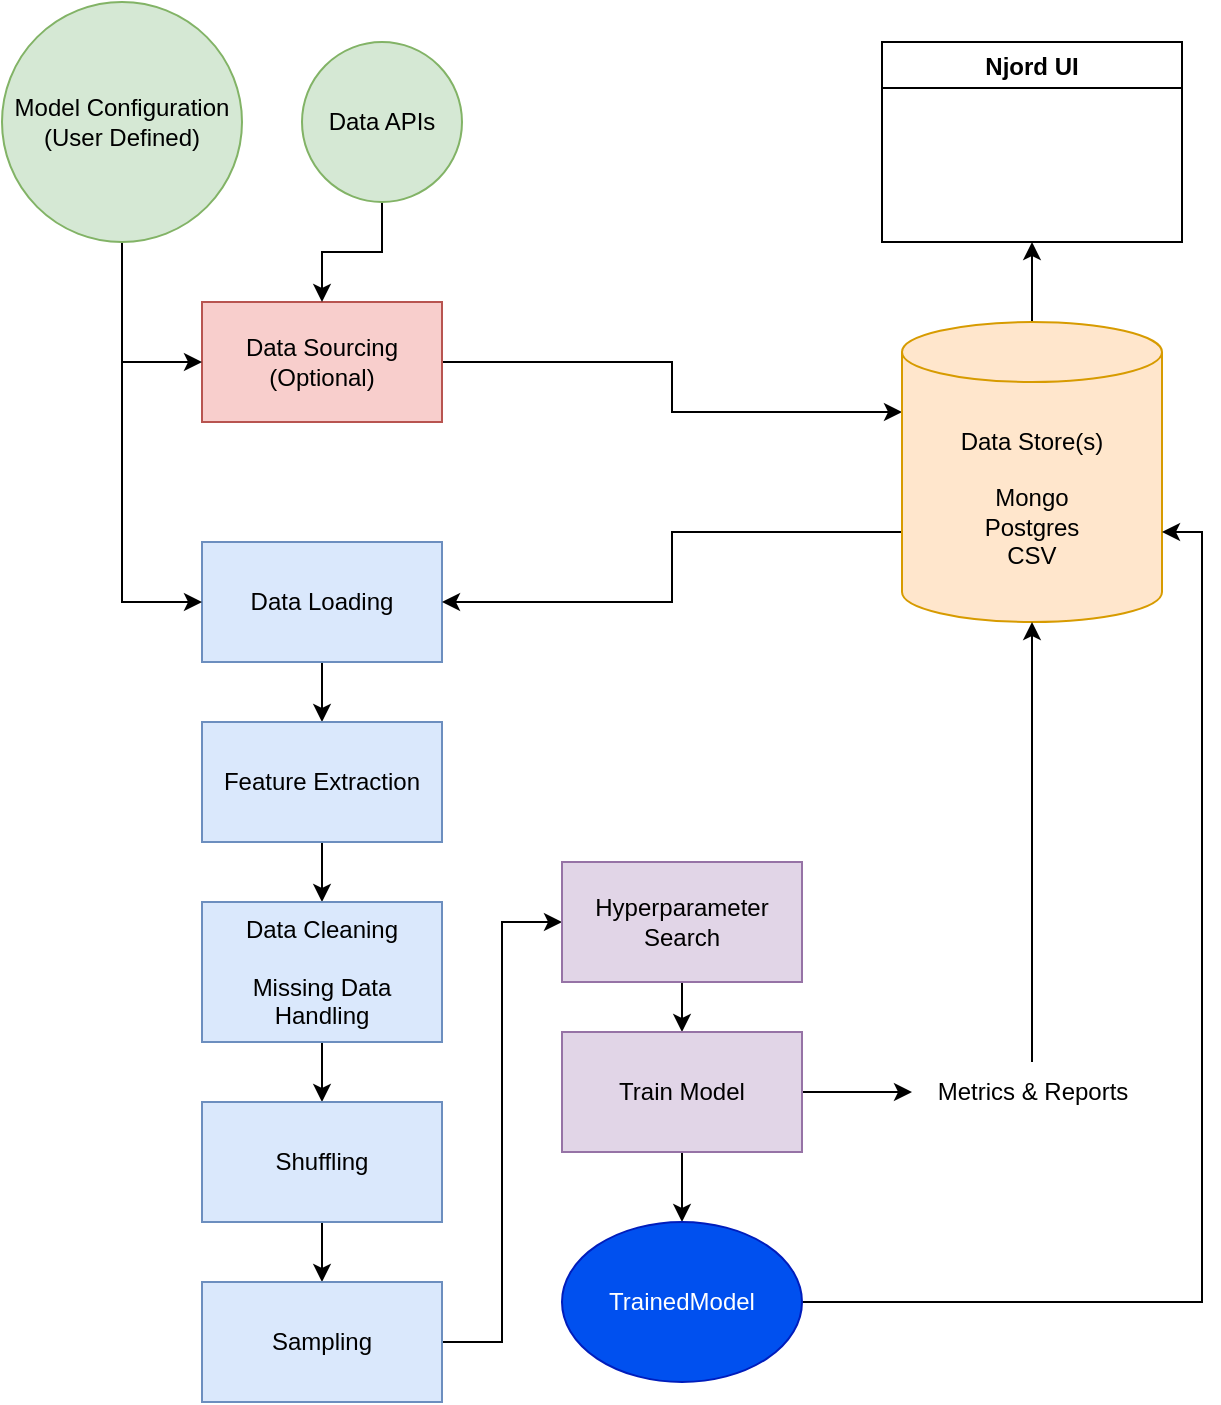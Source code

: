 <mxfile version="20.4.0" type="device"><diagram id="HyjH_NKALgUCyKPuZB0j" name="Page-1"><mxGraphModel dx="1219" dy="1082" grid="1" gridSize="10" guides="1" tooltips="1" connect="1" arrows="1" fold="1" page="1" pageScale="1" pageWidth="750" pageHeight="750" math="0" shadow="0"><root><mxCell id="0"/><mxCell id="1" parent="0"/><mxCell id="-xRGmr7SwcXRglFVn690-4" style="edgeStyle=orthogonalEdgeStyle;rounded=0;orthogonalLoop=1;jettySize=auto;html=1;entryX=0;entryY=0;entryDx=0;entryDy=45;entryPerimeter=0;" edge="1" parent="1" source="-xRGmr7SwcXRglFVn690-1" target="-xRGmr7SwcXRglFVn690-3"><mxGeometry relative="1" as="geometry"/></mxCell><mxCell id="-xRGmr7SwcXRglFVn690-1" value="&lt;div&gt;Data Sourcing&lt;/div&gt;&lt;div&gt;(Optional)&lt;/div&gt;" style="rounded=0;whiteSpace=wrap;html=1;fillColor=#f8cecc;strokeColor=#b85450;" vertex="1" parent="1"><mxGeometry x="140" y="170" width="120" height="60" as="geometry"/></mxCell><mxCell id="-xRGmr7SwcXRglFVn690-13" style="edgeStyle=orthogonalEdgeStyle;rounded=0;orthogonalLoop=1;jettySize=auto;html=1;entryX=0.5;entryY=0;entryDx=0;entryDy=0;" edge="1" parent="1" source="-xRGmr7SwcXRglFVn690-2" target="-xRGmr7SwcXRglFVn690-12"><mxGeometry relative="1" as="geometry"/></mxCell><mxCell id="-xRGmr7SwcXRglFVn690-2" value="&lt;div&gt;Data Loading&lt;/div&gt;" style="rounded=0;whiteSpace=wrap;html=1;fillColor=#dae8fc;strokeColor=#6c8ebf;" vertex="1" parent="1"><mxGeometry x="140" y="290" width="120" height="60" as="geometry"/></mxCell><mxCell id="-xRGmr7SwcXRglFVn690-6" style="edgeStyle=orthogonalEdgeStyle;rounded=0;orthogonalLoop=1;jettySize=auto;html=1;exitX=0;exitY=0;exitDx=0;exitDy=105;exitPerimeter=0;entryX=1;entryY=0.5;entryDx=0;entryDy=0;" edge="1" parent="1" source="-xRGmr7SwcXRglFVn690-3" target="-xRGmr7SwcXRglFVn690-2"><mxGeometry relative="1" as="geometry"/></mxCell><mxCell id="-xRGmr7SwcXRglFVn690-44" style="edgeStyle=orthogonalEdgeStyle;rounded=0;orthogonalLoop=1;jettySize=auto;html=1;entryX=0.5;entryY=1;entryDx=0;entryDy=0;" edge="1" parent="1" source="-xRGmr7SwcXRglFVn690-3" target="-xRGmr7SwcXRglFVn690-43"><mxGeometry relative="1" as="geometry"/></mxCell><mxCell id="-xRGmr7SwcXRglFVn690-3" value="&lt;div&gt;Data Store(s)&lt;/div&gt;&lt;div&gt;&lt;br&gt;&lt;/div&gt;&lt;div&gt;Mongo&lt;/div&gt;&lt;div&gt;Postgres&lt;/div&gt;&lt;div&gt;CSV&lt;br&gt;&lt;/div&gt;" style="shape=cylinder3;whiteSpace=wrap;html=1;boundedLbl=1;backgroundOutline=1;size=15;fillColor=#ffe6cc;strokeColor=#d79b00;" vertex="1" parent="1"><mxGeometry x="490" y="180" width="130" height="150" as="geometry"/></mxCell><mxCell id="-xRGmr7SwcXRglFVn690-8" style="edgeStyle=orthogonalEdgeStyle;rounded=0;orthogonalLoop=1;jettySize=auto;html=1;entryX=0;entryY=0.5;entryDx=0;entryDy=0;" edge="1" parent="1" source="-xRGmr7SwcXRglFVn690-7" target="-xRGmr7SwcXRglFVn690-2"><mxGeometry relative="1" as="geometry"/></mxCell><mxCell id="-xRGmr7SwcXRglFVn690-9" style="edgeStyle=orthogonalEdgeStyle;rounded=0;orthogonalLoop=1;jettySize=auto;html=1;entryX=0;entryY=0.5;entryDx=0;entryDy=0;" edge="1" parent="1" source="-xRGmr7SwcXRglFVn690-7" target="-xRGmr7SwcXRglFVn690-1"><mxGeometry relative="1" as="geometry"/></mxCell><mxCell id="-xRGmr7SwcXRglFVn690-7" value="&lt;div&gt;Model Configuration&lt;/div&gt;&lt;div&gt;(User Defined)&lt;/div&gt;" style="ellipse;whiteSpace=wrap;html=1;aspect=fixed;fillColor=#d5e8d4;strokeColor=#82b366;" vertex="1" parent="1"><mxGeometry x="40" y="20" width="120" height="120" as="geometry"/></mxCell><mxCell id="-xRGmr7SwcXRglFVn690-11" style="edgeStyle=orthogonalEdgeStyle;rounded=0;orthogonalLoop=1;jettySize=auto;html=1;entryX=0.5;entryY=0;entryDx=0;entryDy=0;" edge="1" parent="1" source="-xRGmr7SwcXRglFVn690-10" target="-xRGmr7SwcXRglFVn690-1"><mxGeometry relative="1" as="geometry"/></mxCell><mxCell id="-xRGmr7SwcXRglFVn690-10" value="Data APIs" style="ellipse;whiteSpace=wrap;html=1;aspect=fixed;fillColor=#d5e8d4;strokeColor=#82b366;" vertex="1" parent="1"><mxGeometry x="190" y="40" width="80" height="80" as="geometry"/></mxCell><mxCell id="-xRGmr7SwcXRglFVn690-15" style="edgeStyle=orthogonalEdgeStyle;rounded=0;orthogonalLoop=1;jettySize=auto;html=1;entryX=0.5;entryY=0;entryDx=0;entryDy=0;" edge="1" parent="1" source="-xRGmr7SwcXRglFVn690-12" target="-xRGmr7SwcXRglFVn690-14"><mxGeometry relative="1" as="geometry"/></mxCell><mxCell id="-xRGmr7SwcXRglFVn690-12" value="&lt;div&gt;Feature Extraction&lt;/div&gt;" style="rounded=0;whiteSpace=wrap;html=1;fillColor=#dae8fc;strokeColor=#6c8ebf;" vertex="1" parent="1"><mxGeometry x="140" y="380" width="120" height="60" as="geometry"/></mxCell><mxCell id="-xRGmr7SwcXRglFVn690-18" style="edgeStyle=orthogonalEdgeStyle;rounded=0;orthogonalLoop=1;jettySize=auto;html=1;exitX=0.5;exitY=1;exitDx=0;exitDy=0;entryX=0.5;entryY=0;entryDx=0;entryDy=0;" edge="1" parent="1" source="-xRGmr7SwcXRglFVn690-14" target="-xRGmr7SwcXRglFVn690-16"><mxGeometry relative="1" as="geometry"/></mxCell><mxCell id="-xRGmr7SwcXRglFVn690-14" value="&lt;div&gt;Data Cleaning&lt;/div&gt;&lt;div&gt;&lt;br&gt;&lt;/div&gt;&lt;div&gt;Missing Data Handling&lt;br&gt;&lt;/div&gt;" style="rounded=0;whiteSpace=wrap;html=1;fillColor=#dae8fc;strokeColor=#6c8ebf;" vertex="1" parent="1"><mxGeometry x="140" y="470" width="120" height="70" as="geometry"/></mxCell><mxCell id="-xRGmr7SwcXRglFVn690-19" style="edgeStyle=orthogonalEdgeStyle;rounded=0;orthogonalLoop=1;jettySize=auto;html=1;entryX=0.5;entryY=0;entryDx=0;entryDy=0;" edge="1" parent="1" source="-xRGmr7SwcXRglFVn690-16" target="-xRGmr7SwcXRglFVn690-17"><mxGeometry relative="1" as="geometry"/></mxCell><mxCell id="-xRGmr7SwcXRglFVn690-16" value="Shuffling" style="rounded=0;whiteSpace=wrap;html=1;fillColor=#dae8fc;strokeColor=#6c8ebf;" vertex="1" parent="1"><mxGeometry x="140" y="570" width="120" height="60" as="geometry"/></mxCell><mxCell id="-xRGmr7SwcXRglFVn690-22" style="edgeStyle=orthogonalEdgeStyle;rounded=0;orthogonalLoop=1;jettySize=auto;html=1;exitX=1;exitY=0.5;exitDx=0;exitDy=0;entryX=0;entryY=0.5;entryDx=0;entryDy=0;" edge="1" parent="1" source="-xRGmr7SwcXRglFVn690-17" target="-xRGmr7SwcXRglFVn690-20"><mxGeometry relative="1" as="geometry"/></mxCell><mxCell id="-xRGmr7SwcXRglFVn690-17" value="&lt;div&gt;Sampling&lt;/div&gt;" style="rounded=0;whiteSpace=wrap;html=1;fillColor=#dae8fc;strokeColor=#6c8ebf;" vertex="1" parent="1"><mxGeometry x="140" y="660" width="120" height="60" as="geometry"/></mxCell><mxCell id="-xRGmr7SwcXRglFVn690-24" style="edgeStyle=orthogonalEdgeStyle;rounded=0;orthogonalLoop=1;jettySize=auto;html=1;exitX=0.5;exitY=1;exitDx=0;exitDy=0;entryX=0.5;entryY=0;entryDx=0;entryDy=0;" edge="1" parent="1" source="-xRGmr7SwcXRglFVn690-20" target="-xRGmr7SwcXRglFVn690-23"><mxGeometry relative="1" as="geometry"/></mxCell><mxCell id="-xRGmr7SwcXRglFVn690-20" value="&lt;div&gt;Hyperparameter Search&lt;/div&gt;" style="rounded=0;whiteSpace=wrap;html=1;fillColor=#e1d5e7;strokeColor=#9673a6;" vertex="1" parent="1"><mxGeometry x="320" y="450" width="120" height="60" as="geometry"/></mxCell><mxCell id="-xRGmr7SwcXRglFVn690-36" style="edgeStyle=orthogonalEdgeStyle;rounded=0;orthogonalLoop=1;jettySize=auto;html=1;exitX=0.5;exitY=1;exitDx=0;exitDy=0;entryX=0.5;entryY=0;entryDx=0;entryDy=0;" edge="1" parent="1" source="-xRGmr7SwcXRglFVn690-23" target="-xRGmr7SwcXRglFVn690-35"><mxGeometry relative="1" as="geometry"/></mxCell><mxCell id="-xRGmr7SwcXRglFVn690-38" style="edgeStyle=orthogonalEdgeStyle;rounded=0;orthogonalLoop=1;jettySize=auto;html=1;exitX=1;exitY=0.5;exitDx=0;exitDy=0;" edge="1" parent="1" source="-xRGmr7SwcXRglFVn690-23" target="-xRGmr7SwcXRglFVn690-26"><mxGeometry relative="1" as="geometry"/></mxCell><mxCell id="-xRGmr7SwcXRglFVn690-23" value="&lt;div&gt;Train Model&lt;/div&gt;" style="rounded=0;whiteSpace=wrap;html=1;fillColor=#e1d5e7;strokeColor=#9673a6;" vertex="1" parent="1"><mxGeometry x="320" y="535" width="120" height="60" as="geometry"/></mxCell><mxCell id="-xRGmr7SwcXRglFVn690-40" style="edgeStyle=orthogonalEdgeStyle;rounded=0;orthogonalLoop=1;jettySize=auto;html=1;entryX=0.5;entryY=1;entryDx=0;entryDy=0;entryPerimeter=0;" edge="1" parent="1" source="-xRGmr7SwcXRglFVn690-26" target="-xRGmr7SwcXRglFVn690-3"><mxGeometry relative="1" as="geometry"/></mxCell><mxCell id="-xRGmr7SwcXRglFVn690-26" value="&lt;div&gt;Metrics &amp;amp; Reports&lt;/div&gt;" style="text;html=1;align=center;verticalAlign=middle;resizable=0;points=[];autosize=1;strokeColor=none;fillColor=none;" vertex="1" parent="1"><mxGeometry x="495" y="550" width="120" height="30" as="geometry"/></mxCell><mxCell id="-xRGmr7SwcXRglFVn690-41" style="edgeStyle=orthogonalEdgeStyle;rounded=0;orthogonalLoop=1;jettySize=auto;html=1;exitX=1;exitY=0.5;exitDx=0;exitDy=0;entryX=1;entryY=0;entryDx=0;entryDy=105;entryPerimeter=0;" edge="1" parent="1" source="-xRGmr7SwcXRglFVn690-35" target="-xRGmr7SwcXRglFVn690-3"><mxGeometry relative="1" as="geometry"/></mxCell><mxCell id="-xRGmr7SwcXRglFVn690-35" value="&lt;div&gt;TrainedModel&lt;/div&gt;" style="ellipse;whiteSpace=wrap;html=1;fillColor=#0050ef;fontColor=#ffffff;strokeColor=#001DBC;" vertex="1" parent="1"><mxGeometry x="320" y="630" width="120" height="80" as="geometry"/></mxCell><mxCell id="-xRGmr7SwcXRglFVn690-43" value="Njord UI" style="swimlane;" vertex="1" parent="1"><mxGeometry x="480" y="40" width="150" height="100" as="geometry"/></mxCell></root></mxGraphModel></diagram></mxfile>